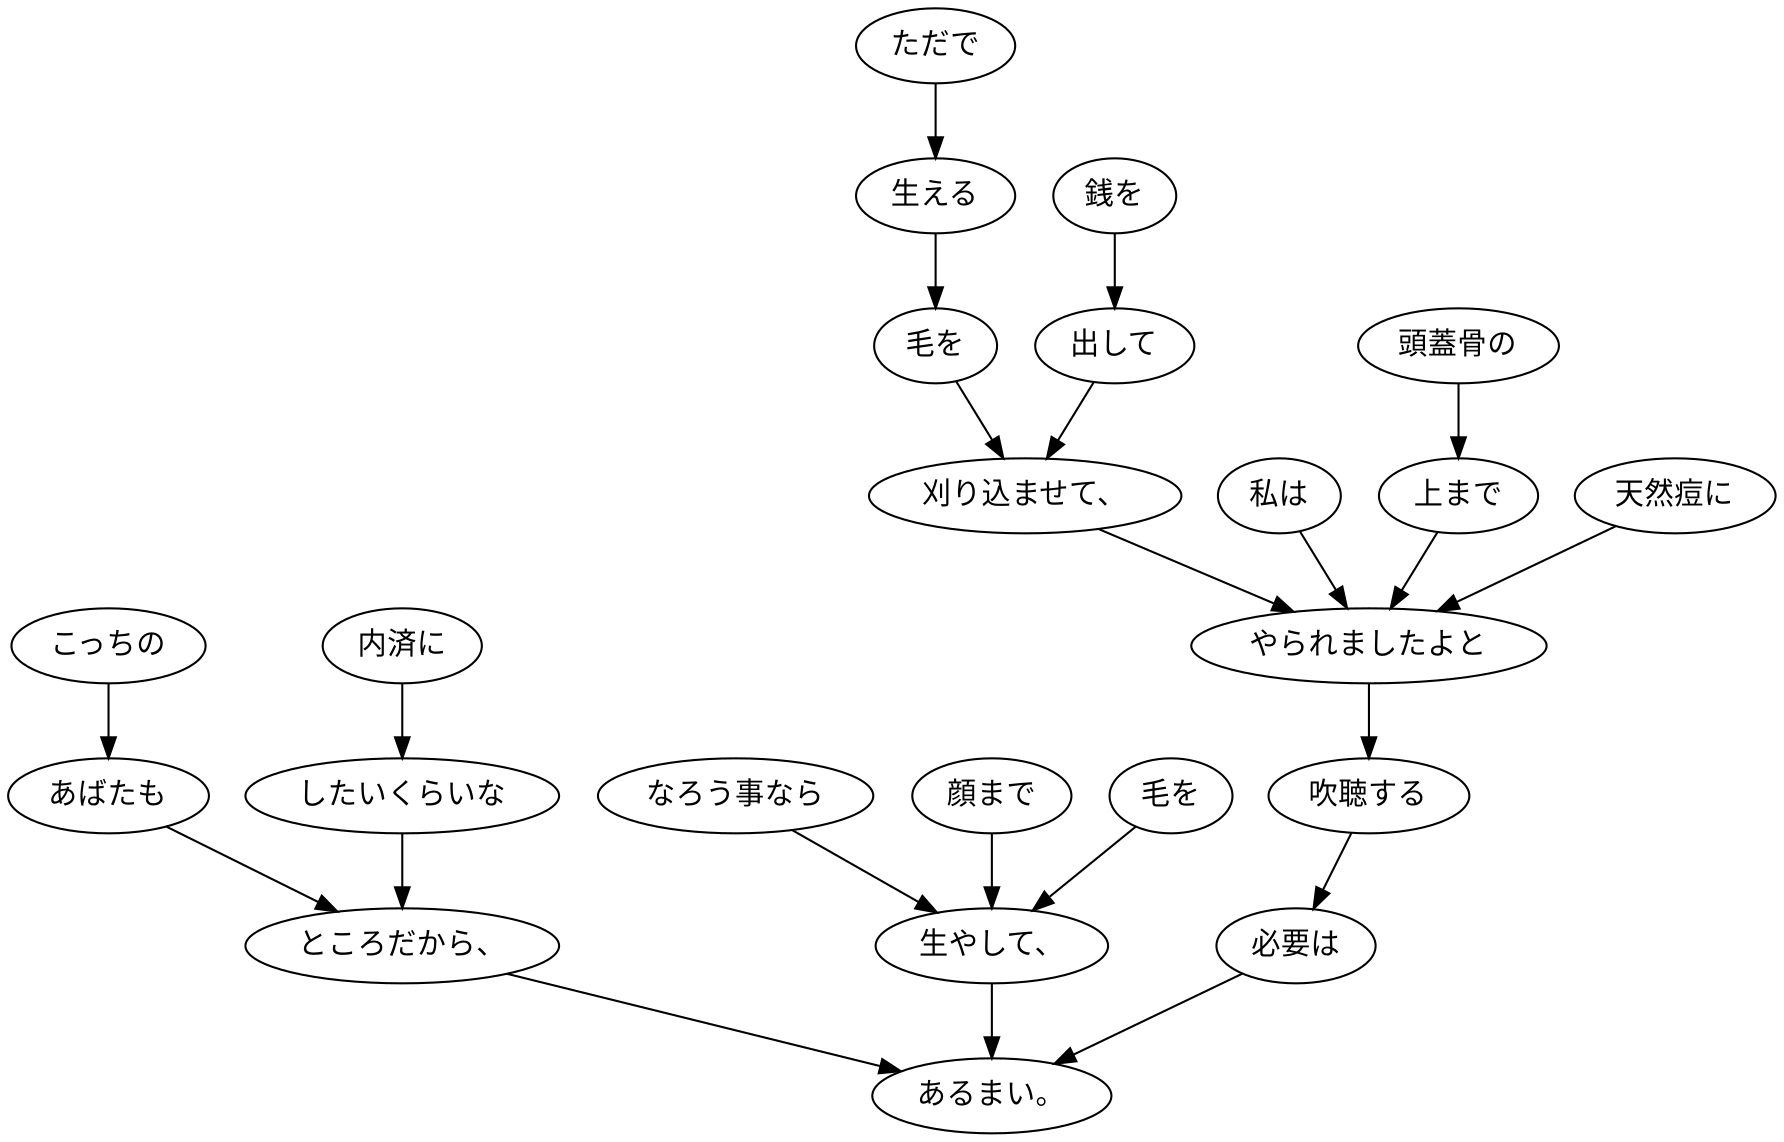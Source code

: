 digraph graph5642 {
	node0 [label="なろう事なら"];
	node1 [label="顔まで"];
	node2 [label="毛を"];
	node3 [label="生やして、"];
	node4 [label="こっちの"];
	node5 [label="あばたも"];
	node6 [label="内済に"];
	node7 [label="したいくらいな"];
	node8 [label="ところだから、"];
	node9 [label="ただで"];
	node10 [label="生える"];
	node11 [label="毛を"];
	node12 [label="銭を"];
	node13 [label="出して"];
	node14 [label="刈り込ませて、"];
	node15 [label="私は"];
	node16 [label="頭蓋骨の"];
	node17 [label="上まで"];
	node18 [label="天然痘に"];
	node19 [label="やられましたよと"];
	node20 [label="吹聴する"];
	node21 [label="必要は"];
	node22 [label="あるまい。"];
	node0 -> node3;
	node1 -> node3;
	node2 -> node3;
	node3 -> node22;
	node4 -> node5;
	node5 -> node8;
	node6 -> node7;
	node7 -> node8;
	node8 -> node22;
	node9 -> node10;
	node10 -> node11;
	node11 -> node14;
	node12 -> node13;
	node13 -> node14;
	node14 -> node19;
	node15 -> node19;
	node16 -> node17;
	node17 -> node19;
	node18 -> node19;
	node19 -> node20;
	node20 -> node21;
	node21 -> node22;
}
